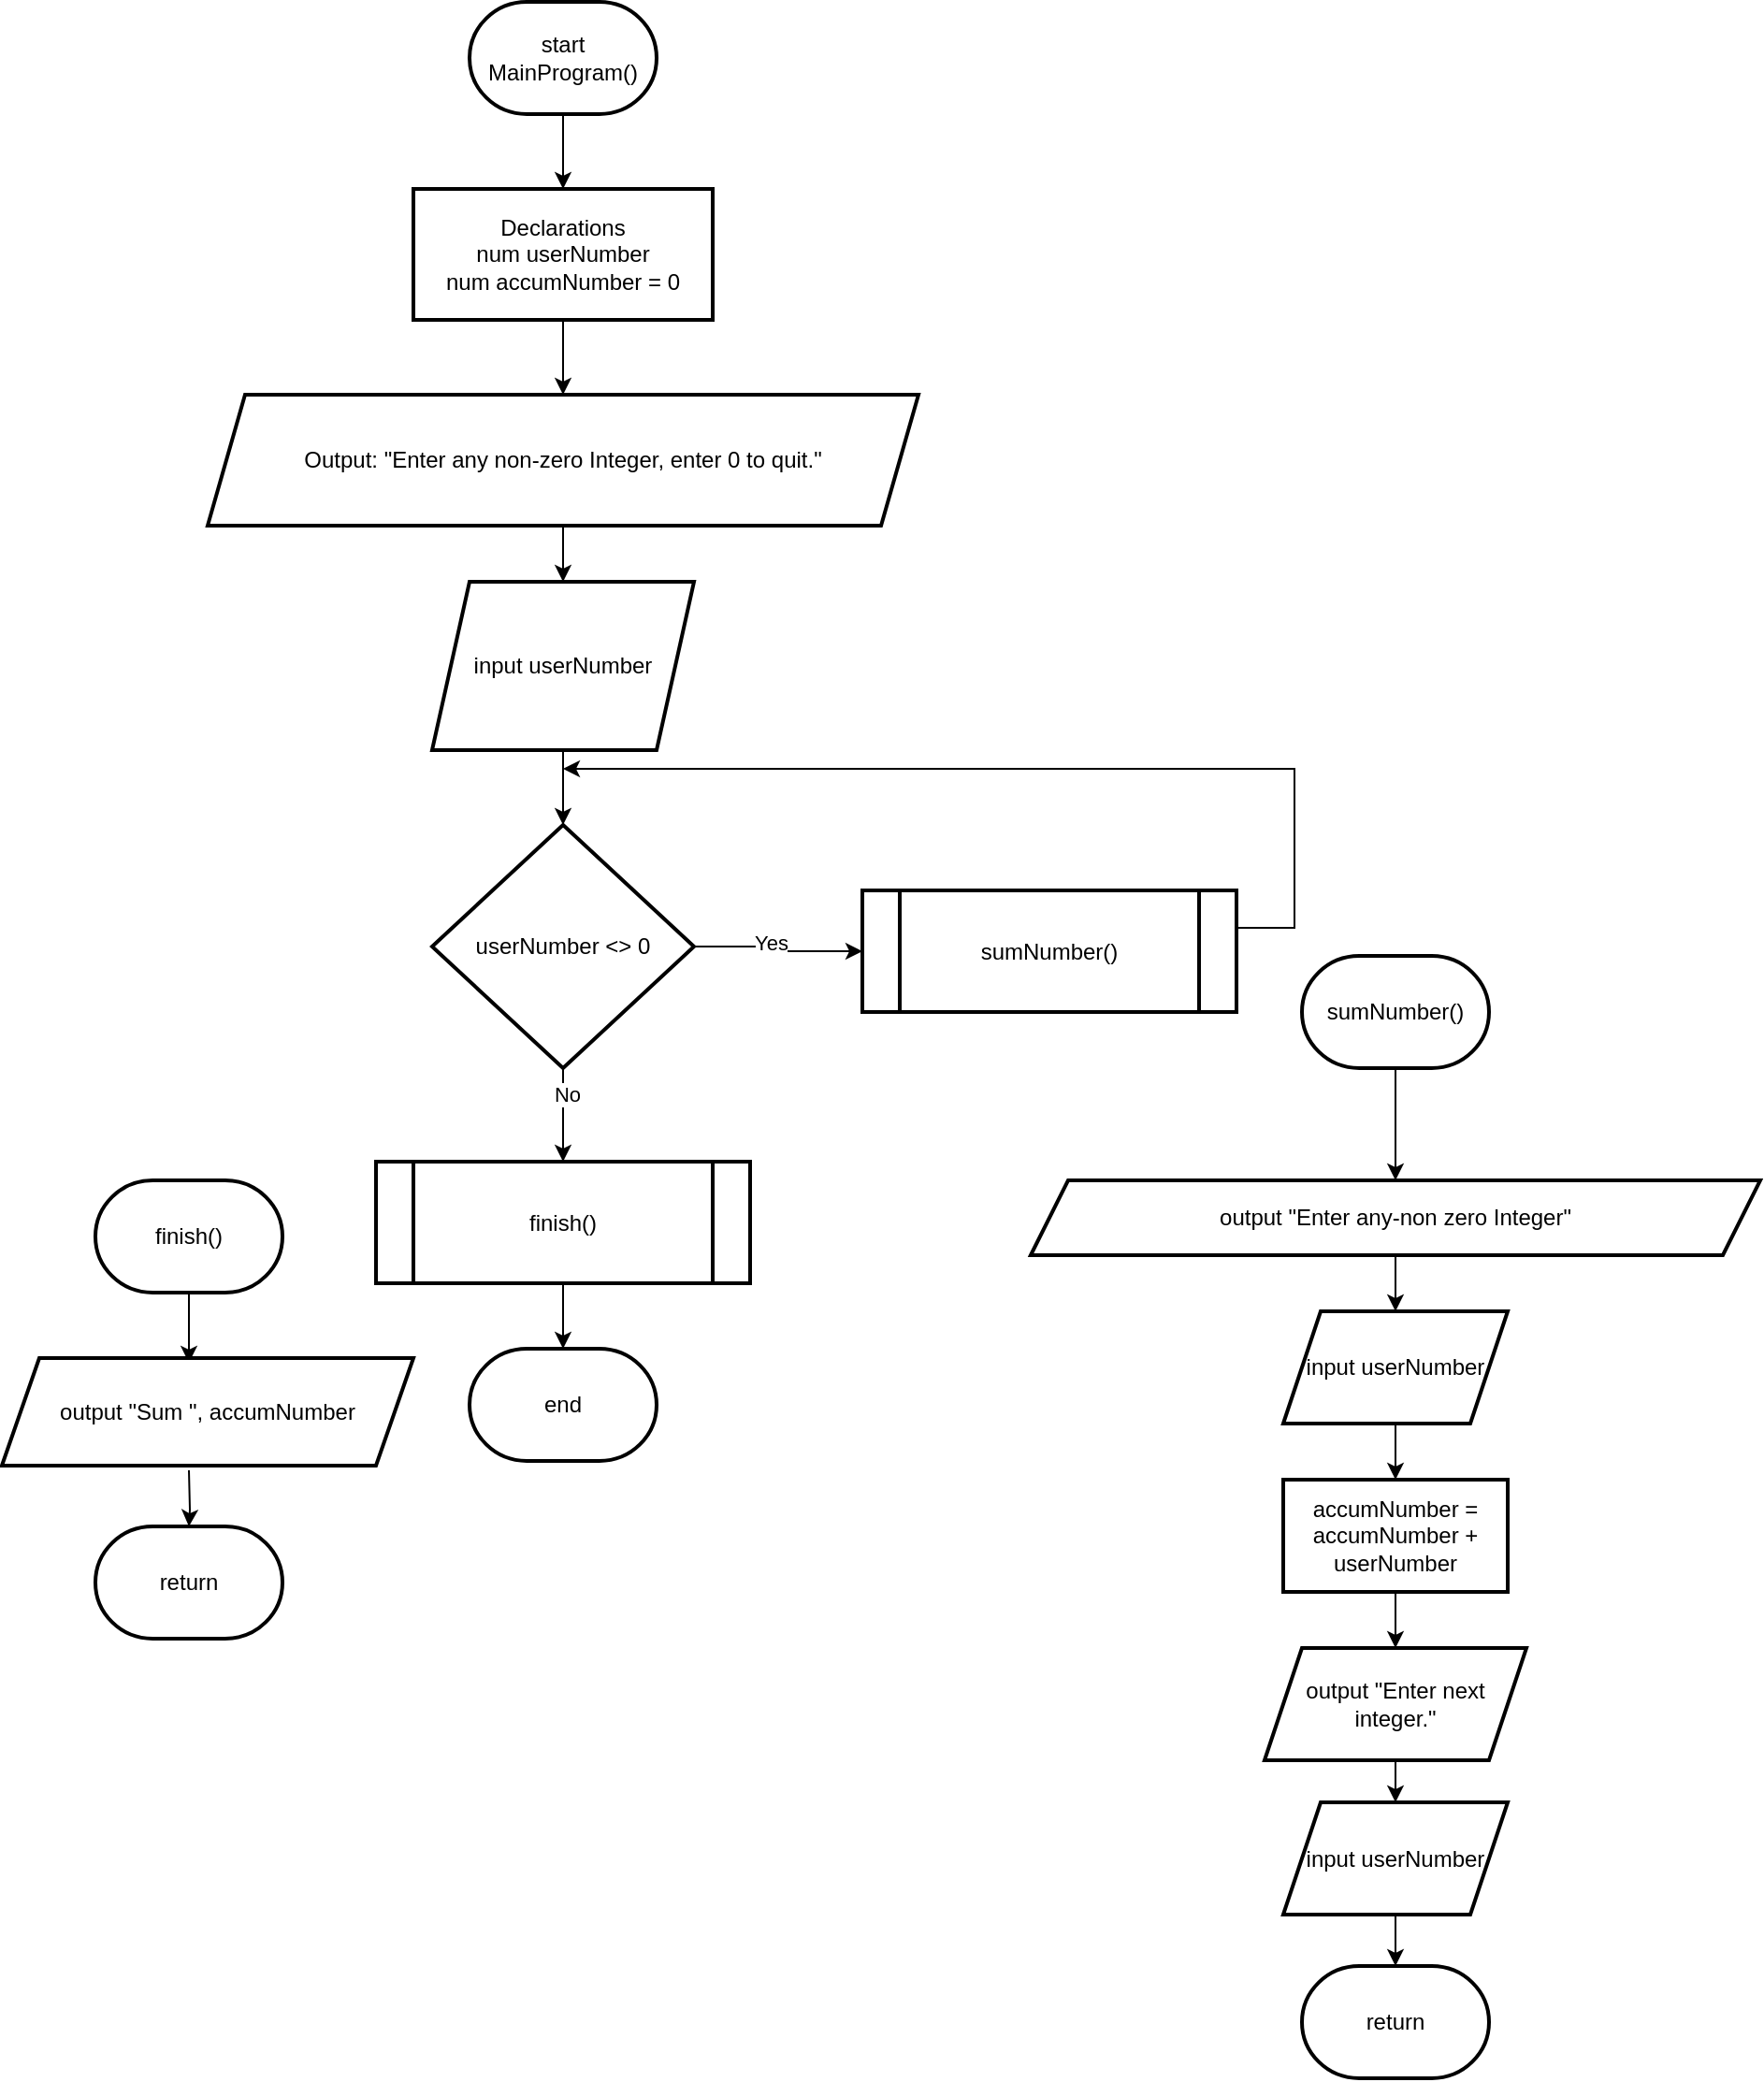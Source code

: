 <mxfile version="26.0.7">
  <diagram name="Page-1" id="Fx0C-5HcoUBeyU2p4eRD">
    <mxGraphModel dx="1674" dy="836" grid="1" gridSize="10" guides="1" tooltips="1" connect="1" arrows="1" fold="1" page="1" pageScale="1" pageWidth="850" pageHeight="1100" math="0" shadow="0">
      <root>
        <mxCell id="0" />
        <mxCell id="1" parent="0" />
        <mxCell id="acuaWGzUNvgtbXPXKI6x-3" value="" style="edgeStyle=orthogonalEdgeStyle;rounded=0;orthogonalLoop=1;jettySize=auto;html=1;" edge="1" parent="1" source="acuaWGzUNvgtbXPXKI6x-1" target="acuaWGzUNvgtbXPXKI6x-2">
          <mxGeometry relative="1" as="geometry" />
        </mxCell>
        <mxCell id="acuaWGzUNvgtbXPXKI6x-1" value="start MainProgram()" style="strokeWidth=2;html=1;shape=mxgraph.flowchart.terminator;whiteSpace=wrap;" vertex="1" parent="1">
          <mxGeometry x="370" y="10" width="100" height="60" as="geometry" />
        </mxCell>
        <mxCell id="acuaWGzUNvgtbXPXKI6x-5" value="" style="edgeStyle=orthogonalEdgeStyle;rounded=0;orthogonalLoop=1;jettySize=auto;html=1;" edge="1" parent="1" source="acuaWGzUNvgtbXPXKI6x-2" target="acuaWGzUNvgtbXPXKI6x-4">
          <mxGeometry relative="1" as="geometry" />
        </mxCell>
        <mxCell id="acuaWGzUNvgtbXPXKI6x-2" value="Declarations&lt;div&gt;num userNumber&lt;/div&gt;&lt;div&gt;num accumNumber = 0&lt;/div&gt;" style="whiteSpace=wrap;html=1;strokeWidth=2;" vertex="1" parent="1">
          <mxGeometry x="340" y="110" width="160" height="70" as="geometry" />
        </mxCell>
        <mxCell id="acuaWGzUNvgtbXPXKI6x-7" value="" style="edgeStyle=orthogonalEdgeStyle;rounded=0;orthogonalLoop=1;jettySize=auto;html=1;" edge="1" parent="1" source="acuaWGzUNvgtbXPXKI6x-4" target="acuaWGzUNvgtbXPXKI6x-6">
          <mxGeometry relative="1" as="geometry" />
        </mxCell>
        <mxCell id="acuaWGzUNvgtbXPXKI6x-4" value="Output: &quot;Enter any non-zero Integer, enter 0 to quit.&quot;" style="shape=parallelogram;perimeter=parallelogramPerimeter;whiteSpace=wrap;html=1;fixedSize=1;strokeWidth=2;" vertex="1" parent="1">
          <mxGeometry x="230" y="220" width="380" height="70" as="geometry" />
        </mxCell>
        <mxCell id="acuaWGzUNvgtbXPXKI6x-9" value="" style="edgeStyle=orthogonalEdgeStyle;rounded=0;orthogonalLoop=1;jettySize=auto;html=1;" edge="1" parent="1" source="acuaWGzUNvgtbXPXKI6x-6" target="acuaWGzUNvgtbXPXKI6x-8">
          <mxGeometry relative="1" as="geometry" />
        </mxCell>
        <mxCell id="acuaWGzUNvgtbXPXKI6x-6" value="input userNumber" style="shape=parallelogram;perimeter=parallelogramPerimeter;whiteSpace=wrap;html=1;fixedSize=1;strokeWidth=2;" vertex="1" parent="1">
          <mxGeometry x="350" y="320" width="140" height="90" as="geometry" />
        </mxCell>
        <mxCell id="acuaWGzUNvgtbXPXKI6x-14" value="" style="edgeStyle=orthogonalEdgeStyle;rounded=0;orthogonalLoop=1;jettySize=auto;html=1;" edge="1" parent="1" source="acuaWGzUNvgtbXPXKI6x-8" target="acuaWGzUNvgtbXPXKI6x-13">
          <mxGeometry relative="1" as="geometry" />
        </mxCell>
        <mxCell id="acuaWGzUNvgtbXPXKI6x-16" value="Yes" style="edgeLabel;html=1;align=center;verticalAlign=middle;resizable=0;points=[];" vertex="1" connectable="0" parent="acuaWGzUNvgtbXPXKI6x-14">
          <mxGeometry x="-0.111" y="2" relative="1" as="geometry">
            <mxPoint as="offset" />
          </mxGeometry>
        </mxCell>
        <mxCell id="acuaWGzUNvgtbXPXKI6x-17" style="edgeStyle=orthogonalEdgeStyle;rounded=0;orthogonalLoop=1;jettySize=auto;html=1;exitX=0.5;exitY=1;exitDx=0;exitDy=0;" edge="1" parent="1" source="acuaWGzUNvgtbXPXKI6x-8">
          <mxGeometry relative="1" as="geometry">
            <mxPoint x="420" y="630" as="targetPoint" />
          </mxGeometry>
        </mxCell>
        <mxCell id="acuaWGzUNvgtbXPXKI6x-18" value="No" style="edgeLabel;html=1;align=center;verticalAlign=middle;resizable=0;points=[];" vertex="1" connectable="0" parent="acuaWGzUNvgtbXPXKI6x-17">
          <mxGeometry x="-0.471" y="2" relative="1" as="geometry">
            <mxPoint as="offset" />
          </mxGeometry>
        </mxCell>
        <mxCell id="acuaWGzUNvgtbXPXKI6x-8" value="userNumber &amp;lt;&amp;gt; 0" style="rhombus;whiteSpace=wrap;html=1;strokeWidth=2;" vertex="1" parent="1">
          <mxGeometry x="350" y="450" width="140" height="130" as="geometry" />
        </mxCell>
        <mxCell id="acuaWGzUNvgtbXPXKI6x-15" style="edgeStyle=orthogonalEdgeStyle;rounded=0;orthogonalLoop=1;jettySize=auto;html=1;exitX=1;exitY=0.5;exitDx=0;exitDy=0;" edge="1" parent="1" source="acuaWGzUNvgtbXPXKI6x-13">
          <mxGeometry relative="1" as="geometry">
            <mxPoint x="420" y="420" as="targetPoint" />
            <Array as="points">
              <mxPoint x="811" y="505" />
            </Array>
          </mxGeometry>
        </mxCell>
        <mxCell id="acuaWGzUNvgtbXPXKI6x-13" value="sumNumber()" style="shape=process;whiteSpace=wrap;html=1;backgroundOutline=1;strokeWidth=2;" vertex="1" parent="1">
          <mxGeometry x="580" y="485" width="200" height="65" as="geometry" />
        </mxCell>
        <mxCell id="acuaWGzUNvgtbXPXKI6x-21" value="" style="edgeStyle=orthogonalEdgeStyle;rounded=0;orthogonalLoop=1;jettySize=auto;html=1;" edge="1" parent="1" source="acuaWGzUNvgtbXPXKI6x-19" target="acuaWGzUNvgtbXPXKI6x-20">
          <mxGeometry relative="1" as="geometry" />
        </mxCell>
        <mxCell id="acuaWGzUNvgtbXPXKI6x-19" value="finish()" style="shape=process;whiteSpace=wrap;html=1;backgroundOutline=1;strokeWidth=2;" vertex="1" parent="1">
          <mxGeometry x="320" y="630" width="200" height="65" as="geometry" />
        </mxCell>
        <mxCell id="acuaWGzUNvgtbXPXKI6x-20" value="end" style="strokeWidth=2;html=1;shape=mxgraph.flowchart.terminator;whiteSpace=wrap;" vertex="1" parent="1">
          <mxGeometry x="370" y="730" width="100" height="60" as="geometry" />
        </mxCell>
        <mxCell id="acuaWGzUNvgtbXPXKI6x-24" value="" style="edgeStyle=orthogonalEdgeStyle;rounded=0;orthogonalLoop=1;jettySize=auto;html=1;" edge="1" parent="1" source="acuaWGzUNvgtbXPXKI6x-22" target="acuaWGzUNvgtbXPXKI6x-23">
          <mxGeometry relative="1" as="geometry" />
        </mxCell>
        <mxCell id="acuaWGzUNvgtbXPXKI6x-22" value="sumNumber()" style="strokeWidth=2;html=1;shape=mxgraph.flowchart.terminator;whiteSpace=wrap;" vertex="1" parent="1">
          <mxGeometry x="815" y="520" width="100" height="60" as="geometry" />
        </mxCell>
        <mxCell id="acuaWGzUNvgtbXPXKI6x-26" value="" style="edgeStyle=orthogonalEdgeStyle;rounded=0;orthogonalLoop=1;jettySize=auto;html=1;" edge="1" parent="1" source="acuaWGzUNvgtbXPXKI6x-23" target="acuaWGzUNvgtbXPXKI6x-25">
          <mxGeometry relative="1" as="geometry" />
        </mxCell>
        <mxCell id="acuaWGzUNvgtbXPXKI6x-23" value="output &quot;Enter any-non zero Integer&quot;" style="shape=parallelogram;perimeter=parallelogramPerimeter;whiteSpace=wrap;html=1;fixedSize=1;strokeWidth=2;" vertex="1" parent="1">
          <mxGeometry x="670" y="640" width="390" height="40" as="geometry" />
        </mxCell>
        <mxCell id="acuaWGzUNvgtbXPXKI6x-28" value="" style="edgeStyle=orthogonalEdgeStyle;rounded=0;orthogonalLoop=1;jettySize=auto;html=1;" edge="1" parent="1" source="acuaWGzUNvgtbXPXKI6x-25" target="acuaWGzUNvgtbXPXKI6x-27">
          <mxGeometry relative="1" as="geometry" />
        </mxCell>
        <mxCell id="acuaWGzUNvgtbXPXKI6x-25" value="input userNumber" style="shape=parallelogram;perimeter=parallelogramPerimeter;whiteSpace=wrap;html=1;fixedSize=1;strokeWidth=2;" vertex="1" parent="1">
          <mxGeometry x="805" y="710" width="120" height="60" as="geometry" />
        </mxCell>
        <mxCell id="acuaWGzUNvgtbXPXKI6x-30" value="" style="edgeStyle=orthogonalEdgeStyle;rounded=0;orthogonalLoop=1;jettySize=auto;html=1;" edge="1" parent="1" source="acuaWGzUNvgtbXPXKI6x-27" target="acuaWGzUNvgtbXPXKI6x-29">
          <mxGeometry relative="1" as="geometry" />
        </mxCell>
        <mxCell id="acuaWGzUNvgtbXPXKI6x-27" value="accumNumber = accumNumber + userNumber" style="whiteSpace=wrap;html=1;strokeWidth=2;" vertex="1" parent="1">
          <mxGeometry x="805" y="800" width="120" height="60" as="geometry" />
        </mxCell>
        <mxCell id="acuaWGzUNvgtbXPXKI6x-32" value="" style="edgeStyle=orthogonalEdgeStyle;rounded=0;orthogonalLoop=1;jettySize=auto;html=1;" edge="1" parent="1" source="acuaWGzUNvgtbXPXKI6x-29" target="acuaWGzUNvgtbXPXKI6x-31">
          <mxGeometry relative="1" as="geometry" />
        </mxCell>
        <mxCell id="acuaWGzUNvgtbXPXKI6x-29" value="output &quot;Enter next integer.&quot;" style="shape=parallelogram;perimeter=parallelogramPerimeter;whiteSpace=wrap;html=1;fixedSize=1;strokeWidth=2;" vertex="1" parent="1">
          <mxGeometry x="795" y="890" width="140" height="60" as="geometry" />
        </mxCell>
        <mxCell id="acuaWGzUNvgtbXPXKI6x-34" value="" style="edgeStyle=orthogonalEdgeStyle;rounded=0;orthogonalLoop=1;jettySize=auto;html=1;" edge="1" parent="1" source="acuaWGzUNvgtbXPXKI6x-31" target="acuaWGzUNvgtbXPXKI6x-33">
          <mxGeometry relative="1" as="geometry" />
        </mxCell>
        <mxCell id="acuaWGzUNvgtbXPXKI6x-31" value="input userNumber" style="shape=parallelogram;perimeter=parallelogramPerimeter;whiteSpace=wrap;html=1;fixedSize=1;strokeWidth=2;" vertex="1" parent="1">
          <mxGeometry x="805" y="972.5" width="120" height="60" as="geometry" />
        </mxCell>
        <mxCell id="acuaWGzUNvgtbXPXKI6x-33" value="return" style="strokeWidth=2;html=1;shape=mxgraph.flowchart.terminator;whiteSpace=wrap;" vertex="1" parent="1">
          <mxGeometry x="815" y="1060" width="100" height="60" as="geometry" />
        </mxCell>
        <mxCell id="acuaWGzUNvgtbXPXKI6x-37" value="" style="edgeStyle=orthogonalEdgeStyle;rounded=0;orthogonalLoop=1;jettySize=auto;html=1;" edge="1" parent="1" source="acuaWGzUNvgtbXPXKI6x-35">
          <mxGeometry relative="1" as="geometry">
            <mxPoint x="220" y="737.5" as="targetPoint" />
          </mxGeometry>
        </mxCell>
        <mxCell id="acuaWGzUNvgtbXPXKI6x-35" value="finish()" style="strokeWidth=2;html=1;shape=mxgraph.flowchart.terminator;whiteSpace=wrap;" vertex="1" parent="1">
          <mxGeometry x="170" y="640" width="100" height="60" as="geometry" />
        </mxCell>
        <mxCell id="acuaWGzUNvgtbXPXKI6x-39" value="" style="edgeStyle=orthogonalEdgeStyle;rounded=0;orthogonalLoop=1;jettySize=auto;html=1;" edge="1" parent="1" target="acuaWGzUNvgtbXPXKI6x-38">
          <mxGeometry relative="1" as="geometry">
            <mxPoint x="220" y="795" as="sourcePoint" />
          </mxGeometry>
        </mxCell>
        <mxCell id="acuaWGzUNvgtbXPXKI6x-36" value="output &quot;Sum &quot;, accumNumber" style="shape=parallelogram;perimeter=parallelogramPerimeter;whiteSpace=wrap;html=1;fixedSize=1;strokeWidth=2;" vertex="1" parent="1">
          <mxGeometry x="120" y="735" width="220" height="57.5" as="geometry" />
        </mxCell>
        <mxCell id="acuaWGzUNvgtbXPXKI6x-38" value="return" style="strokeWidth=2;html=1;shape=mxgraph.flowchart.terminator;whiteSpace=wrap;" vertex="1" parent="1">
          <mxGeometry x="170" y="825" width="100" height="60" as="geometry" />
        </mxCell>
      </root>
    </mxGraphModel>
  </diagram>
</mxfile>
